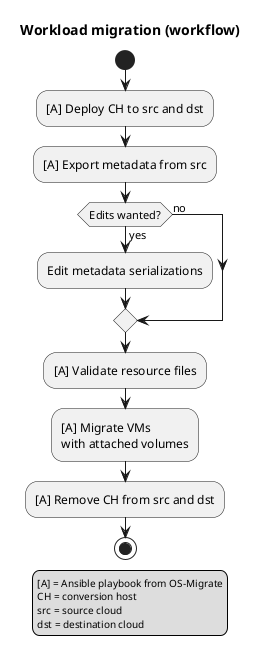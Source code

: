@startuml

skinparam LegendFontSize 10
skinparam NoteFontSize 9

title Workload migration (workflow)

start

:[A] Deploy CH to src and dst;

:[A] Export metadata from src;

if (Edits wanted?) then (yes)
    :Edit metadata serializations;
else (no)
endif

:[A] Validate resource files;

:[A] Migrate VMs\nwith attached volumes;

:[A] Remove CH from src and dst;

stop

legend bottom
    [A] = Ansible playbook from OS-Migrate
    CH = conversion host
    src = source cloud
    dst = destination cloud
endlegend

@enduml
